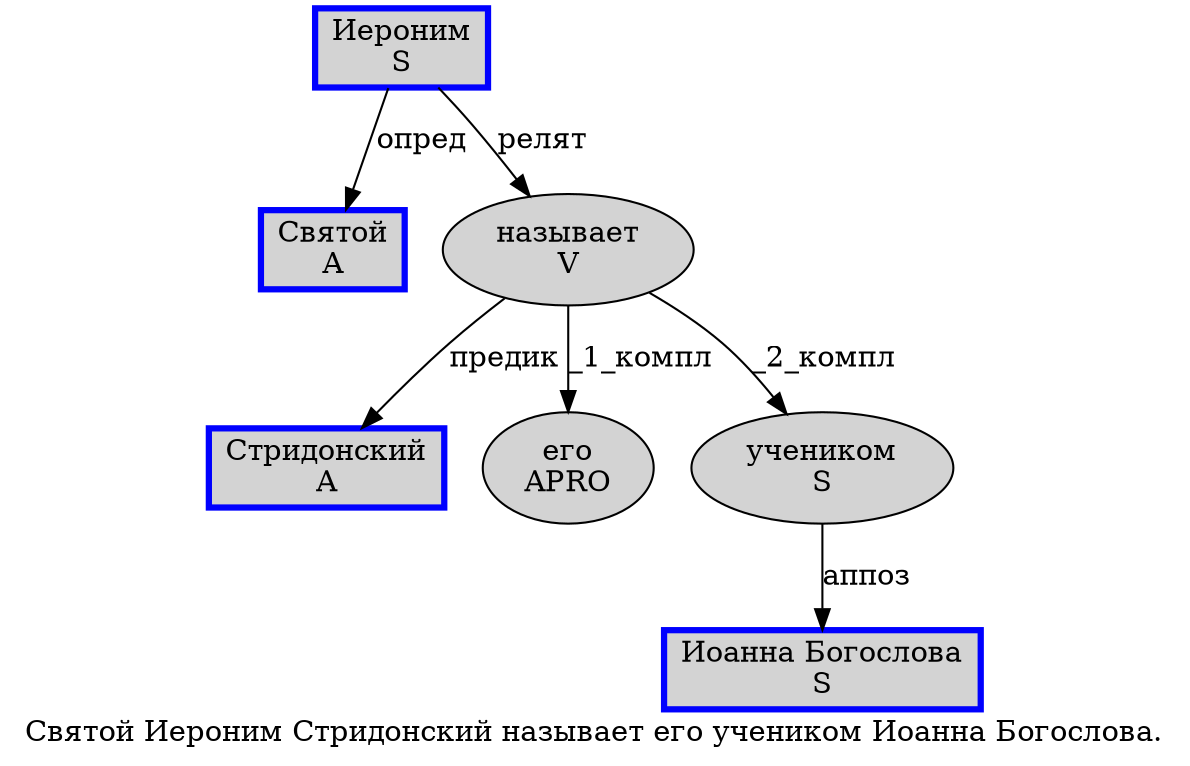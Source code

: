 digraph SENTENCE_372 {
	graph [label="Святой Иероним Стридонский называет его учеником Иоанна Богослова."]
	node [style=filled]
		0 [label="Святой
A" color=blue fillcolor=lightgray penwidth=3 shape=box]
		1 [label="Иероним
S" color=blue fillcolor=lightgray penwidth=3 shape=box]
		2 [label="Стридонский
A" color=blue fillcolor=lightgray penwidth=3 shape=box]
		3 [label="называет
V" color="" fillcolor=lightgray penwidth=1 shape=ellipse]
		4 [label="его
APRO" color="" fillcolor=lightgray penwidth=1 shape=ellipse]
		5 [label="учеником
S" color="" fillcolor=lightgray penwidth=1 shape=ellipse]
		6 [label="Иоанна Богослова
S" color=blue fillcolor=lightgray penwidth=3 shape=box]
			1 -> 0 [label="опред"]
			1 -> 3 [label="релят"]
			3 -> 2 [label="предик"]
			3 -> 4 [label="_1_компл"]
			3 -> 5 [label="_2_компл"]
			5 -> 6 [label="аппоз"]
}